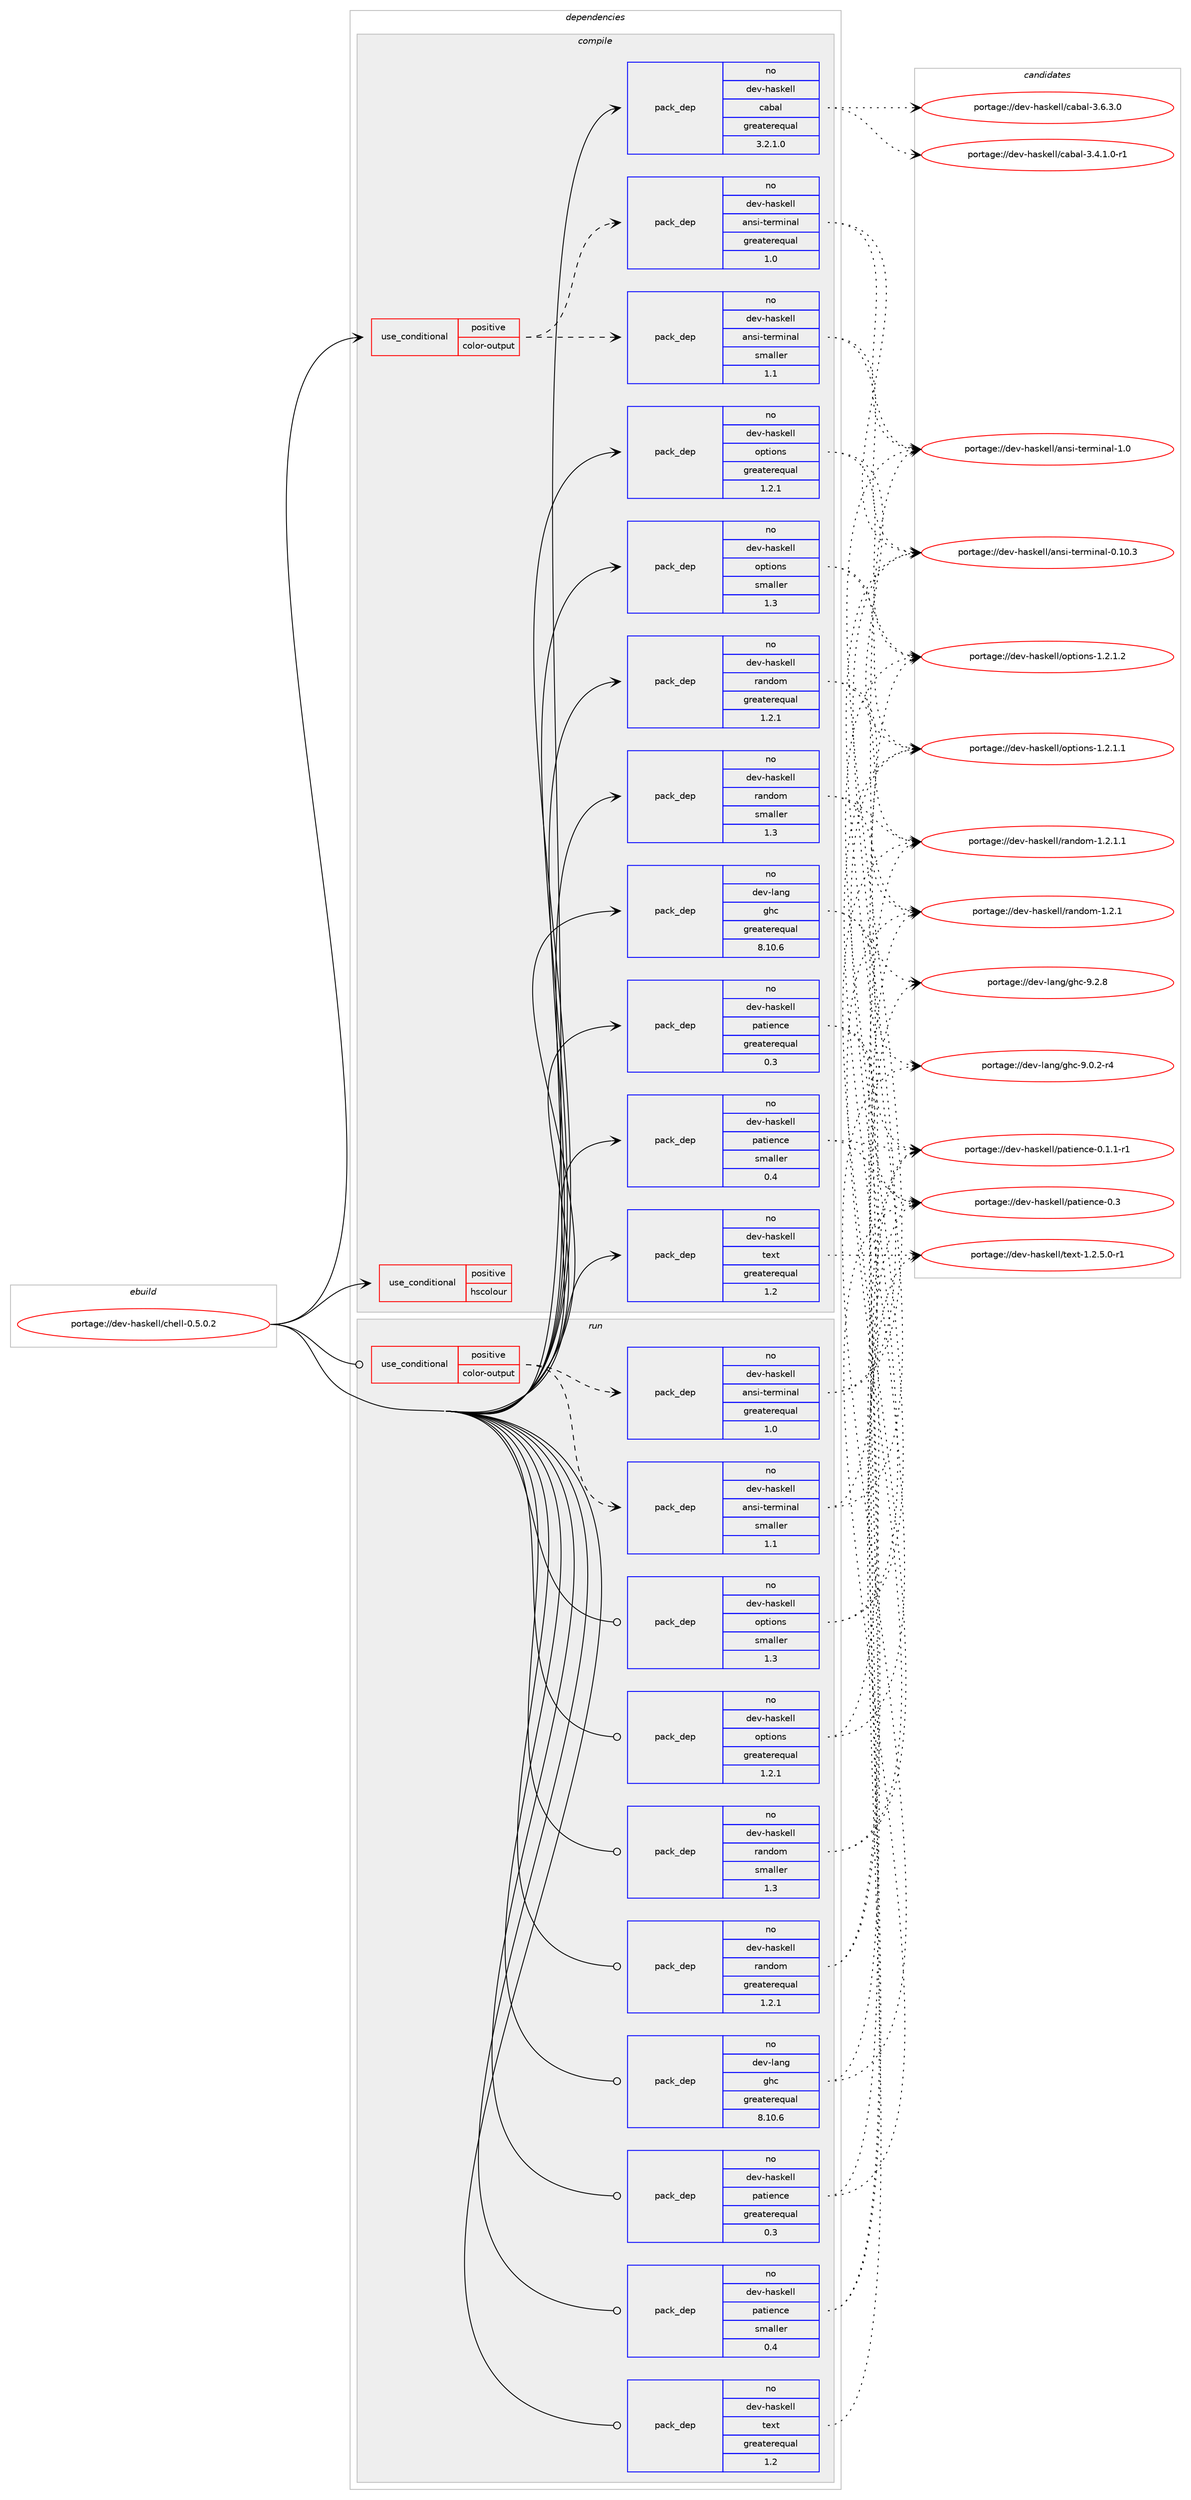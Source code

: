 digraph prolog {

# *************
# Graph options
# *************

newrank=true;
concentrate=true;
compound=true;
graph [rankdir=LR,fontname=Helvetica,fontsize=10,ranksep=1.5];#, ranksep=2.5, nodesep=0.2];
edge  [arrowhead=vee];
node  [fontname=Helvetica,fontsize=10];

# **********
# The ebuild
# **********

subgraph cluster_leftcol {
color=gray;
rank=same;
label=<<i>ebuild</i>>;
id [label="portage://dev-haskell/chell-0.5.0.2", color=red, width=4, href="../dev-haskell/chell-0.5.0.2.svg"];
}

# ****************
# The dependencies
# ****************

subgraph cluster_midcol {
color=gray;
label=<<i>dependencies</i>>;
subgraph cluster_compile {
fillcolor="#eeeeee";
style=filled;
label=<<i>compile</i>>;
subgraph cond19587 {
dependency35726 [label=<<TABLE BORDER="0" CELLBORDER="1" CELLSPACING="0" CELLPADDING="4"><TR><TD ROWSPAN="3" CELLPADDING="10">use_conditional</TD></TR><TR><TD>positive</TD></TR><TR><TD>color-output</TD></TR></TABLE>>, shape=none, color=red];
subgraph pack15198 {
dependency35727 [label=<<TABLE BORDER="0" CELLBORDER="1" CELLSPACING="0" CELLPADDING="4" WIDTH="220"><TR><TD ROWSPAN="6" CELLPADDING="30">pack_dep</TD></TR><TR><TD WIDTH="110">no</TD></TR><TR><TD>dev-haskell</TD></TR><TR><TD>ansi-terminal</TD></TR><TR><TD>greaterequal</TD></TR><TR><TD>1.0</TD></TR></TABLE>>, shape=none, color=blue];
}
dependency35726:e -> dependency35727:w [weight=20,style="dashed",arrowhead="vee"];
subgraph pack15199 {
dependency35728 [label=<<TABLE BORDER="0" CELLBORDER="1" CELLSPACING="0" CELLPADDING="4" WIDTH="220"><TR><TD ROWSPAN="6" CELLPADDING="30">pack_dep</TD></TR><TR><TD WIDTH="110">no</TD></TR><TR><TD>dev-haskell</TD></TR><TR><TD>ansi-terminal</TD></TR><TR><TD>smaller</TD></TR><TR><TD>1.1</TD></TR></TABLE>>, shape=none, color=blue];
}
dependency35726:e -> dependency35728:w [weight=20,style="dashed",arrowhead="vee"];
}
id:e -> dependency35726:w [weight=20,style="solid",arrowhead="vee"];
subgraph cond19588 {
dependency35729 [label=<<TABLE BORDER="0" CELLBORDER="1" CELLSPACING="0" CELLPADDING="4"><TR><TD ROWSPAN="3" CELLPADDING="10">use_conditional</TD></TR><TR><TD>positive</TD></TR><TR><TD>hscolour</TD></TR></TABLE>>, shape=none, color=red];
# *** BEGIN UNKNOWN DEPENDENCY TYPE (TODO) ***
# dependency35729 -> package_dependency(portage://dev-haskell/chell-0.5.0.2,install,no,dev-haskell,hscolour,none,[,,],[],[])
# *** END UNKNOWN DEPENDENCY TYPE (TODO) ***

}
id:e -> dependency35729:w [weight=20,style="solid",arrowhead="vee"];
subgraph pack15200 {
dependency35730 [label=<<TABLE BORDER="0" CELLBORDER="1" CELLSPACING="0" CELLPADDING="4" WIDTH="220"><TR><TD ROWSPAN="6" CELLPADDING="30">pack_dep</TD></TR><TR><TD WIDTH="110">no</TD></TR><TR><TD>dev-haskell</TD></TR><TR><TD>cabal</TD></TR><TR><TD>greaterequal</TD></TR><TR><TD>3.2.1.0</TD></TR></TABLE>>, shape=none, color=blue];
}
id:e -> dependency35730:w [weight=20,style="solid",arrowhead="vee"];
subgraph pack15201 {
dependency35731 [label=<<TABLE BORDER="0" CELLBORDER="1" CELLSPACING="0" CELLPADDING="4" WIDTH="220"><TR><TD ROWSPAN="6" CELLPADDING="30">pack_dep</TD></TR><TR><TD WIDTH="110">no</TD></TR><TR><TD>dev-haskell</TD></TR><TR><TD>options</TD></TR><TR><TD>greaterequal</TD></TR><TR><TD>1.2.1</TD></TR></TABLE>>, shape=none, color=blue];
}
id:e -> dependency35731:w [weight=20,style="solid",arrowhead="vee"];
subgraph pack15202 {
dependency35732 [label=<<TABLE BORDER="0" CELLBORDER="1" CELLSPACING="0" CELLPADDING="4" WIDTH="220"><TR><TD ROWSPAN="6" CELLPADDING="30">pack_dep</TD></TR><TR><TD WIDTH="110">no</TD></TR><TR><TD>dev-haskell</TD></TR><TR><TD>options</TD></TR><TR><TD>smaller</TD></TR><TR><TD>1.3</TD></TR></TABLE>>, shape=none, color=blue];
}
id:e -> dependency35732:w [weight=20,style="solid",arrowhead="vee"];
subgraph pack15203 {
dependency35733 [label=<<TABLE BORDER="0" CELLBORDER="1" CELLSPACING="0" CELLPADDING="4" WIDTH="220"><TR><TD ROWSPAN="6" CELLPADDING="30">pack_dep</TD></TR><TR><TD WIDTH="110">no</TD></TR><TR><TD>dev-haskell</TD></TR><TR><TD>patience</TD></TR><TR><TD>greaterequal</TD></TR><TR><TD>0.3</TD></TR></TABLE>>, shape=none, color=blue];
}
id:e -> dependency35733:w [weight=20,style="solid",arrowhead="vee"];
subgraph pack15204 {
dependency35734 [label=<<TABLE BORDER="0" CELLBORDER="1" CELLSPACING="0" CELLPADDING="4" WIDTH="220"><TR><TD ROWSPAN="6" CELLPADDING="30">pack_dep</TD></TR><TR><TD WIDTH="110">no</TD></TR><TR><TD>dev-haskell</TD></TR><TR><TD>patience</TD></TR><TR><TD>smaller</TD></TR><TR><TD>0.4</TD></TR></TABLE>>, shape=none, color=blue];
}
id:e -> dependency35734:w [weight=20,style="solid",arrowhead="vee"];
subgraph pack15205 {
dependency35735 [label=<<TABLE BORDER="0" CELLBORDER="1" CELLSPACING="0" CELLPADDING="4" WIDTH="220"><TR><TD ROWSPAN="6" CELLPADDING="30">pack_dep</TD></TR><TR><TD WIDTH="110">no</TD></TR><TR><TD>dev-haskell</TD></TR><TR><TD>random</TD></TR><TR><TD>greaterequal</TD></TR><TR><TD>1.2.1</TD></TR></TABLE>>, shape=none, color=blue];
}
id:e -> dependency35735:w [weight=20,style="solid",arrowhead="vee"];
subgraph pack15206 {
dependency35736 [label=<<TABLE BORDER="0" CELLBORDER="1" CELLSPACING="0" CELLPADDING="4" WIDTH="220"><TR><TD ROWSPAN="6" CELLPADDING="30">pack_dep</TD></TR><TR><TD WIDTH="110">no</TD></TR><TR><TD>dev-haskell</TD></TR><TR><TD>random</TD></TR><TR><TD>smaller</TD></TR><TR><TD>1.3</TD></TR></TABLE>>, shape=none, color=blue];
}
id:e -> dependency35736:w [weight=20,style="solid",arrowhead="vee"];
subgraph pack15207 {
dependency35737 [label=<<TABLE BORDER="0" CELLBORDER="1" CELLSPACING="0" CELLPADDING="4" WIDTH="220"><TR><TD ROWSPAN="6" CELLPADDING="30">pack_dep</TD></TR><TR><TD WIDTH="110">no</TD></TR><TR><TD>dev-haskell</TD></TR><TR><TD>text</TD></TR><TR><TD>greaterequal</TD></TR><TR><TD>1.2</TD></TR></TABLE>>, shape=none, color=blue];
}
id:e -> dependency35737:w [weight=20,style="solid",arrowhead="vee"];
subgraph pack15208 {
dependency35738 [label=<<TABLE BORDER="0" CELLBORDER="1" CELLSPACING="0" CELLPADDING="4" WIDTH="220"><TR><TD ROWSPAN="6" CELLPADDING="30">pack_dep</TD></TR><TR><TD WIDTH="110">no</TD></TR><TR><TD>dev-lang</TD></TR><TR><TD>ghc</TD></TR><TR><TD>greaterequal</TD></TR><TR><TD>8.10.6</TD></TR></TABLE>>, shape=none, color=blue];
}
id:e -> dependency35738:w [weight=20,style="solid",arrowhead="vee"];
}
subgraph cluster_compileandrun {
fillcolor="#eeeeee";
style=filled;
label=<<i>compile and run</i>>;
}
subgraph cluster_run {
fillcolor="#eeeeee";
style=filled;
label=<<i>run</i>>;
subgraph cond19589 {
dependency35739 [label=<<TABLE BORDER="0" CELLBORDER="1" CELLSPACING="0" CELLPADDING="4"><TR><TD ROWSPAN="3" CELLPADDING="10">use_conditional</TD></TR><TR><TD>positive</TD></TR><TR><TD>color-output</TD></TR></TABLE>>, shape=none, color=red];
subgraph pack15209 {
dependency35740 [label=<<TABLE BORDER="0" CELLBORDER="1" CELLSPACING="0" CELLPADDING="4" WIDTH="220"><TR><TD ROWSPAN="6" CELLPADDING="30">pack_dep</TD></TR><TR><TD WIDTH="110">no</TD></TR><TR><TD>dev-haskell</TD></TR><TR><TD>ansi-terminal</TD></TR><TR><TD>greaterequal</TD></TR><TR><TD>1.0</TD></TR></TABLE>>, shape=none, color=blue];
}
dependency35739:e -> dependency35740:w [weight=20,style="dashed",arrowhead="vee"];
subgraph pack15210 {
dependency35741 [label=<<TABLE BORDER="0" CELLBORDER="1" CELLSPACING="0" CELLPADDING="4" WIDTH="220"><TR><TD ROWSPAN="6" CELLPADDING="30">pack_dep</TD></TR><TR><TD WIDTH="110">no</TD></TR><TR><TD>dev-haskell</TD></TR><TR><TD>ansi-terminal</TD></TR><TR><TD>smaller</TD></TR><TR><TD>1.1</TD></TR></TABLE>>, shape=none, color=blue];
}
dependency35739:e -> dependency35741:w [weight=20,style="dashed",arrowhead="vee"];
}
id:e -> dependency35739:w [weight=20,style="solid",arrowhead="odot"];
subgraph pack15211 {
dependency35742 [label=<<TABLE BORDER="0" CELLBORDER="1" CELLSPACING="0" CELLPADDING="4" WIDTH="220"><TR><TD ROWSPAN="6" CELLPADDING="30">pack_dep</TD></TR><TR><TD WIDTH="110">no</TD></TR><TR><TD>dev-haskell</TD></TR><TR><TD>options</TD></TR><TR><TD>greaterequal</TD></TR><TR><TD>1.2.1</TD></TR></TABLE>>, shape=none, color=blue];
}
id:e -> dependency35742:w [weight=20,style="solid",arrowhead="odot"];
subgraph pack15212 {
dependency35743 [label=<<TABLE BORDER="0" CELLBORDER="1" CELLSPACING="0" CELLPADDING="4" WIDTH="220"><TR><TD ROWSPAN="6" CELLPADDING="30">pack_dep</TD></TR><TR><TD WIDTH="110">no</TD></TR><TR><TD>dev-haskell</TD></TR><TR><TD>options</TD></TR><TR><TD>smaller</TD></TR><TR><TD>1.3</TD></TR></TABLE>>, shape=none, color=blue];
}
id:e -> dependency35743:w [weight=20,style="solid",arrowhead="odot"];
subgraph pack15213 {
dependency35744 [label=<<TABLE BORDER="0" CELLBORDER="1" CELLSPACING="0" CELLPADDING="4" WIDTH="220"><TR><TD ROWSPAN="6" CELLPADDING="30">pack_dep</TD></TR><TR><TD WIDTH="110">no</TD></TR><TR><TD>dev-haskell</TD></TR><TR><TD>patience</TD></TR><TR><TD>greaterequal</TD></TR><TR><TD>0.3</TD></TR></TABLE>>, shape=none, color=blue];
}
id:e -> dependency35744:w [weight=20,style="solid",arrowhead="odot"];
subgraph pack15214 {
dependency35745 [label=<<TABLE BORDER="0" CELLBORDER="1" CELLSPACING="0" CELLPADDING="4" WIDTH="220"><TR><TD ROWSPAN="6" CELLPADDING="30">pack_dep</TD></TR><TR><TD WIDTH="110">no</TD></TR><TR><TD>dev-haskell</TD></TR><TR><TD>patience</TD></TR><TR><TD>smaller</TD></TR><TR><TD>0.4</TD></TR></TABLE>>, shape=none, color=blue];
}
id:e -> dependency35745:w [weight=20,style="solid",arrowhead="odot"];
subgraph pack15215 {
dependency35746 [label=<<TABLE BORDER="0" CELLBORDER="1" CELLSPACING="0" CELLPADDING="4" WIDTH="220"><TR><TD ROWSPAN="6" CELLPADDING="30">pack_dep</TD></TR><TR><TD WIDTH="110">no</TD></TR><TR><TD>dev-haskell</TD></TR><TR><TD>random</TD></TR><TR><TD>greaterequal</TD></TR><TR><TD>1.2.1</TD></TR></TABLE>>, shape=none, color=blue];
}
id:e -> dependency35746:w [weight=20,style="solid",arrowhead="odot"];
subgraph pack15216 {
dependency35747 [label=<<TABLE BORDER="0" CELLBORDER="1" CELLSPACING="0" CELLPADDING="4" WIDTH="220"><TR><TD ROWSPAN="6" CELLPADDING="30">pack_dep</TD></TR><TR><TD WIDTH="110">no</TD></TR><TR><TD>dev-haskell</TD></TR><TR><TD>random</TD></TR><TR><TD>smaller</TD></TR><TR><TD>1.3</TD></TR></TABLE>>, shape=none, color=blue];
}
id:e -> dependency35747:w [weight=20,style="solid",arrowhead="odot"];
subgraph pack15217 {
dependency35748 [label=<<TABLE BORDER="0" CELLBORDER="1" CELLSPACING="0" CELLPADDING="4" WIDTH="220"><TR><TD ROWSPAN="6" CELLPADDING="30">pack_dep</TD></TR><TR><TD WIDTH="110">no</TD></TR><TR><TD>dev-haskell</TD></TR><TR><TD>text</TD></TR><TR><TD>greaterequal</TD></TR><TR><TD>1.2</TD></TR></TABLE>>, shape=none, color=blue];
}
id:e -> dependency35748:w [weight=20,style="solid",arrowhead="odot"];
subgraph pack15218 {
dependency35749 [label=<<TABLE BORDER="0" CELLBORDER="1" CELLSPACING="0" CELLPADDING="4" WIDTH="220"><TR><TD ROWSPAN="6" CELLPADDING="30">pack_dep</TD></TR><TR><TD WIDTH="110">no</TD></TR><TR><TD>dev-lang</TD></TR><TR><TD>ghc</TD></TR><TR><TD>greaterequal</TD></TR><TR><TD>8.10.6</TD></TR></TABLE>>, shape=none, color=blue];
}
id:e -> dependency35749:w [weight=20,style="solid",arrowhead="odot"];
# *** BEGIN UNKNOWN DEPENDENCY TYPE (TODO) ***
# id -> package_dependency(portage://dev-haskell/chell-0.5.0.2,run,no,dev-lang,ghc,none,[,,],any_same_slot,[use(optenable(profile),none)])
# *** END UNKNOWN DEPENDENCY TYPE (TODO) ***

}
}

# **************
# The candidates
# **************

subgraph cluster_choices {
rank=same;
color=gray;
label=<<i>candidates</i>>;

subgraph choice15198 {
color=black;
nodesep=1;
choice10010111845104971151071011081084797110115105451161011141091051109710845484649484651 [label="portage://dev-haskell/ansi-terminal-0.10.3", color=red, width=4,href="../dev-haskell/ansi-terminal-0.10.3.svg"];
choice10010111845104971151071011081084797110115105451161011141091051109710845494648 [label="portage://dev-haskell/ansi-terminal-1.0", color=red, width=4,href="../dev-haskell/ansi-terminal-1.0.svg"];
dependency35727:e -> choice10010111845104971151071011081084797110115105451161011141091051109710845484649484651:w [style=dotted,weight="100"];
dependency35727:e -> choice10010111845104971151071011081084797110115105451161011141091051109710845494648:w [style=dotted,weight="100"];
}
subgraph choice15199 {
color=black;
nodesep=1;
choice10010111845104971151071011081084797110115105451161011141091051109710845484649484651 [label="portage://dev-haskell/ansi-terminal-0.10.3", color=red, width=4,href="../dev-haskell/ansi-terminal-0.10.3.svg"];
choice10010111845104971151071011081084797110115105451161011141091051109710845494648 [label="portage://dev-haskell/ansi-terminal-1.0", color=red, width=4,href="../dev-haskell/ansi-terminal-1.0.svg"];
dependency35728:e -> choice10010111845104971151071011081084797110115105451161011141091051109710845484649484651:w [style=dotted,weight="100"];
dependency35728:e -> choice10010111845104971151071011081084797110115105451161011141091051109710845494648:w [style=dotted,weight="100"];
}
subgraph choice15200 {
color=black;
nodesep=1;
choice1001011184510497115107101108108479997989710845514652464946484511449 [label="portage://dev-haskell/cabal-3.4.1.0-r1", color=red, width=4,href="../dev-haskell/cabal-3.4.1.0-r1.svg"];
choice100101118451049711510710110810847999798971084551465446514648 [label="portage://dev-haskell/cabal-3.6.3.0", color=red, width=4,href="../dev-haskell/cabal-3.6.3.0.svg"];
dependency35730:e -> choice1001011184510497115107101108108479997989710845514652464946484511449:w [style=dotted,weight="100"];
dependency35730:e -> choice100101118451049711510710110810847999798971084551465446514648:w [style=dotted,weight="100"];
}
subgraph choice15201 {
color=black;
nodesep=1;
choice1001011184510497115107101108108471111121161051111101154549465046494649 [label="portage://dev-haskell/options-1.2.1.1", color=red, width=4,href="../dev-haskell/options-1.2.1.1.svg"];
choice1001011184510497115107101108108471111121161051111101154549465046494650 [label="portage://dev-haskell/options-1.2.1.2", color=red, width=4,href="../dev-haskell/options-1.2.1.2.svg"];
dependency35731:e -> choice1001011184510497115107101108108471111121161051111101154549465046494649:w [style=dotted,weight="100"];
dependency35731:e -> choice1001011184510497115107101108108471111121161051111101154549465046494650:w [style=dotted,weight="100"];
}
subgraph choice15202 {
color=black;
nodesep=1;
choice1001011184510497115107101108108471111121161051111101154549465046494649 [label="portage://dev-haskell/options-1.2.1.1", color=red, width=4,href="../dev-haskell/options-1.2.1.1.svg"];
choice1001011184510497115107101108108471111121161051111101154549465046494650 [label="portage://dev-haskell/options-1.2.1.2", color=red, width=4,href="../dev-haskell/options-1.2.1.2.svg"];
dependency35732:e -> choice1001011184510497115107101108108471111121161051111101154549465046494649:w [style=dotted,weight="100"];
dependency35732:e -> choice1001011184510497115107101108108471111121161051111101154549465046494650:w [style=dotted,weight="100"];
}
subgraph choice15203 {
color=black;
nodesep=1;
choice10010111845104971151071011081084711297116105101110991014548464946494511449 [label="portage://dev-haskell/patience-0.1.1-r1", color=red, width=4,href="../dev-haskell/patience-0.1.1-r1.svg"];
choice100101118451049711510710110810847112971161051011109910145484651 [label="portage://dev-haskell/patience-0.3", color=red, width=4,href="../dev-haskell/patience-0.3.svg"];
dependency35733:e -> choice10010111845104971151071011081084711297116105101110991014548464946494511449:w [style=dotted,weight="100"];
dependency35733:e -> choice100101118451049711510710110810847112971161051011109910145484651:w [style=dotted,weight="100"];
}
subgraph choice15204 {
color=black;
nodesep=1;
choice10010111845104971151071011081084711297116105101110991014548464946494511449 [label="portage://dev-haskell/patience-0.1.1-r1", color=red, width=4,href="../dev-haskell/patience-0.1.1-r1.svg"];
choice100101118451049711510710110810847112971161051011109910145484651 [label="portage://dev-haskell/patience-0.3", color=red, width=4,href="../dev-haskell/patience-0.3.svg"];
dependency35734:e -> choice10010111845104971151071011081084711297116105101110991014548464946494511449:w [style=dotted,weight="100"];
dependency35734:e -> choice100101118451049711510710110810847112971161051011109910145484651:w [style=dotted,weight="100"];
}
subgraph choice15205 {
color=black;
nodesep=1;
choice10010111845104971151071011081084711497110100111109454946504649 [label="portage://dev-haskell/random-1.2.1", color=red, width=4,href="../dev-haskell/random-1.2.1.svg"];
choice100101118451049711510710110810847114971101001111094549465046494649 [label="portage://dev-haskell/random-1.2.1.1", color=red, width=4,href="../dev-haskell/random-1.2.1.1.svg"];
dependency35735:e -> choice10010111845104971151071011081084711497110100111109454946504649:w [style=dotted,weight="100"];
dependency35735:e -> choice100101118451049711510710110810847114971101001111094549465046494649:w [style=dotted,weight="100"];
}
subgraph choice15206 {
color=black;
nodesep=1;
choice10010111845104971151071011081084711497110100111109454946504649 [label="portage://dev-haskell/random-1.2.1", color=red, width=4,href="../dev-haskell/random-1.2.1.svg"];
choice100101118451049711510710110810847114971101001111094549465046494649 [label="portage://dev-haskell/random-1.2.1.1", color=red, width=4,href="../dev-haskell/random-1.2.1.1.svg"];
dependency35736:e -> choice10010111845104971151071011081084711497110100111109454946504649:w [style=dotted,weight="100"];
dependency35736:e -> choice100101118451049711510710110810847114971101001111094549465046494649:w [style=dotted,weight="100"];
}
subgraph choice15207 {
color=black;
nodesep=1;
choice10010111845104971151071011081084711610112011645494650465346484511449 [label="portage://dev-haskell/text-1.2.5.0-r1", color=red, width=4,href="../dev-haskell/text-1.2.5.0-r1.svg"];
dependency35737:e -> choice10010111845104971151071011081084711610112011645494650465346484511449:w [style=dotted,weight="100"];
}
subgraph choice15208 {
color=black;
nodesep=1;
choice100101118451089711010347103104994557464846504511452 [label="portage://dev-lang/ghc-9.0.2-r4", color=red, width=4,href="../dev-lang/ghc-9.0.2-r4.svg"];
choice10010111845108971101034710310499455746504656 [label="portage://dev-lang/ghc-9.2.8", color=red, width=4,href="../dev-lang/ghc-9.2.8.svg"];
dependency35738:e -> choice100101118451089711010347103104994557464846504511452:w [style=dotted,weight="100"];
dependency35738:e -> choice10010111845108971101034710310499455746504656:w [style=dotted,weight="100"];
}
subgraph choice15209 {
color=black;
nodesep=1;
choice10010111845104971151071011081084797110115105451161011141091051109710845484649484651 [label="portage://dev-haskell/ansi-terminal-0.10.3", color=red, width=4,href="../dev-haskell/ansi-terminal-0.10.3.svg"];
choice10010111845104971151071011081084797110115105451161011141091051109710845494648 [label="portage://dev-haskell/ansi-terminal-1.0", color=red, width=4,href="../dev-haskell/ansi-terminal-1.0.svg"];
dependency35740:e -> choice10010111845104971151071011081084797110115105451161011141091051109710845484649484651:w [style=dotted,weight="100"];
dependency35740:e -> choice10010111845104971151071011081084797110115105451161011141091051109710845494648:w [style=dotted,weight="100"];
}
subgraph choice15210 {
color=black;
nodesep=1;
choice10010111845104971151071011081084797110115105451161011141091051109710845484649484651 [label="portage://dev-haskell/ansi-terminal-0.10.3", color=red, width=4,href="../dev-haskell/ansi-terminal-0.10.3.svg"];
choice10010111845104971151071011081084797110115105451161011141091051109710845494648 [label="portage://dev-haskell/ansi-terminal-1.0", color=red, width=4,href="../dev-haskell/ansi-terminal-1.0.svg"];
dependency35741:e -> choice10010111845104971151071011081084797110115105451161011141091051109710845484649484651:w [style=dotted,weight="100"];
dependency35741:e -> choice10010111845104971151071011081084797110115105451161011141091051109710845494648:w [style=dotted,weight="100"];
}
subgraph choice15211 {
color=black;
nodesep=1;
choice1001011184510497115107101108108471111121161051111101154549465046494649 [label="portage://dev-haskell/options-1.2.1.1", color=red, width=4,href="../dev-haskell/options-1.2.1.1.svg"];
choice1001011184510497115107101108108471111121161051111101154549465046494650 [label="portage://dev-haskell/options-1.2.1.2", color=red, width=4,href="../dev-haskell/options-1.2.1.2.svg"];
dependency35742:e -> choice1001011184510497115107101108108471111121161051111101154549465046494649:w [style=dotted,weight="100"];
dependency35742:e -> choice1001011184510497115107101108108471111121161051111101154549465046494650:w [style=dotted,weight="100"];
}
subgraph choice15212 {
color=black;
nodesep=1;
choice1001011184510497115107101108108471111121161051111101154549465046494649 [label="portage://dev-haskell/options-1.2.1.1", color=red, width=4,href="../dev-haskell/options-1.2.1.1.svg"];
choice1001011184510497115107101108108471111121161051111101154549465046494650 [label="portage://dev-haskell/options-1.2.1.2", color=red, width=4,href="../dev-haskell/options-1.2.1.2.svg"];
dependency35743:e -> choice1001011184510497115107101108108471111121161051111101154549465046494649:w [style=dotted,weight="100"];
dependency35743:e -> choice1001011184510497115107101108108471111121161051111101154549465046494650:w [style=dotted,weight="100"];
}
subgraph choice15213 {
color=black;
nodesep=1;
choice10010111845104971151071011081084711297116105101110991014548464946494511449 [label="portage://dev-haskell/patience-0.1.1-r1", color=red, width=4,href="../dev-haskell/patience-0.1.1-r1.svg"];
choice100101118451049711510710110810847112971161051011109910145484651 [label="portage://dev-haskell/patience-0.3", color=red, width=4,href="../dev-haskell/patience-0.3.svg"];
dependency35744:e -> choice10010111845104971151071011081084711297116105101110991014548464946494511449:w [style=dotted,weight="100"];
dependency35744:e -> choice100101118451049711510710110810847112971161051011109910145484651:w [style=dotted,weight="100"];
}
subgraph choice15214 {
color=black;
nodesep=1;
choice10010111845104971151071011081084711297116105101110991014548464946494511449 [label="portage://dev-haskell/patience-0.1.1-r1", color=red, width=4,href="../dev-haskell/patience-0.1.1-r1.svg"];
choice100101118451049711510710110810847112971161051011109910145484651 [label="portage://dev-haskell/patience-0.3", color=red, width=4,href="../dev-haskell/patience-0.3.svg"];
dependency35745:e -> choice10010111845104971151071011081084711297116105101110991014548464946494511449:w [style=dotted,weight="100"];
dependency35745:e -> choice100101118451049711510710110810847112971161051011109910145484651:w [style=dotted,weight="100"];
}
subgraph choice15215 {
color=black;
nodesep=1;
choice10010111845104971151071011081084711497110100111109454946504649 [label="portage://dev-haskell/random-1.2.1", color=red, width=4,href="../dev-haskell/random-1.2.1.svg"];
choice100101118451049711510710110810847114971101001111094549465046494649 [label="portage://dev-haskell/random-1.2.1.1", color=red, width=4,href="../dev-haskell/random-1.2.1.1.svg"];
dependency35746:e -> choice10010111845104971151071011081084711497110100111109454946504649:w [style=dotted,weight="100"];
dependency35746:e -> choice100101118451049711510710110810847114971101001111094549465046494649:w [style=dotted,weight="100"];
}
subgraph choice15216 {
color=black;
nodesep=1;
choice10010111845104971151071011081084711497110100111109454946504649 [label="portage://dev-haskell/random-1.2.1", color=red, width=4,href="../dev-haskell/random-1.2.1.svg"];
choice100101118451049711510710110810847114971101001111094549465046494649 [label="portage://dev-haskell/random-1.2.1.1", color=red, width=4,href="../dev-haskell/random-1.2.1.1.svg"];
dependency35747:e -> choice10010111845104971151071011081084711497110100111109454946504649:w [style=dotted,weight="100"];
dependency35747:e -> choice100101118451049711510710110810847114971101001111094549465046494649:w [style=dotted,weight="100"];
}
subgraph choice15217 {
color=black;
nodesep=1;
choice10010111845104971151071011081084711610112011645494650465346484511449 [label="portage://dev-haskell/text-1.2.5.0-r1", color=red, width=4,href="../dev-haskell/text-1.2.5.0-r1.svg"];
dependency35748:e -> choice10010111845104971151071011081084711610112011645494650465346484511449:w [style=dotted,weight="100"];
}
subgraph choice15218 {
color=black;
nodesep=1;
choice100101118451089711010347103104994557464846504511452 [label="portage://dev-lang/ghc-9.0.2-r4", color=red, width=4,href="../dev-lang/ghc-9.0.2-r4.svg"];
choice10010111845108971101034710310499455746504656 [label="portage://dev-lang/ghc-9.2.8", color=red, width=4,href="../dev-lang/ghc-9.2.8.svg"];
dependency35749:e -> choice100101118451089711010347103104994557464846504511452:w [style=dotted,weight="100"];
dependency35749:e -> choice10010111845108971101034710310499455746504656:w [style=dotted,weight="100"];
}
}

}
